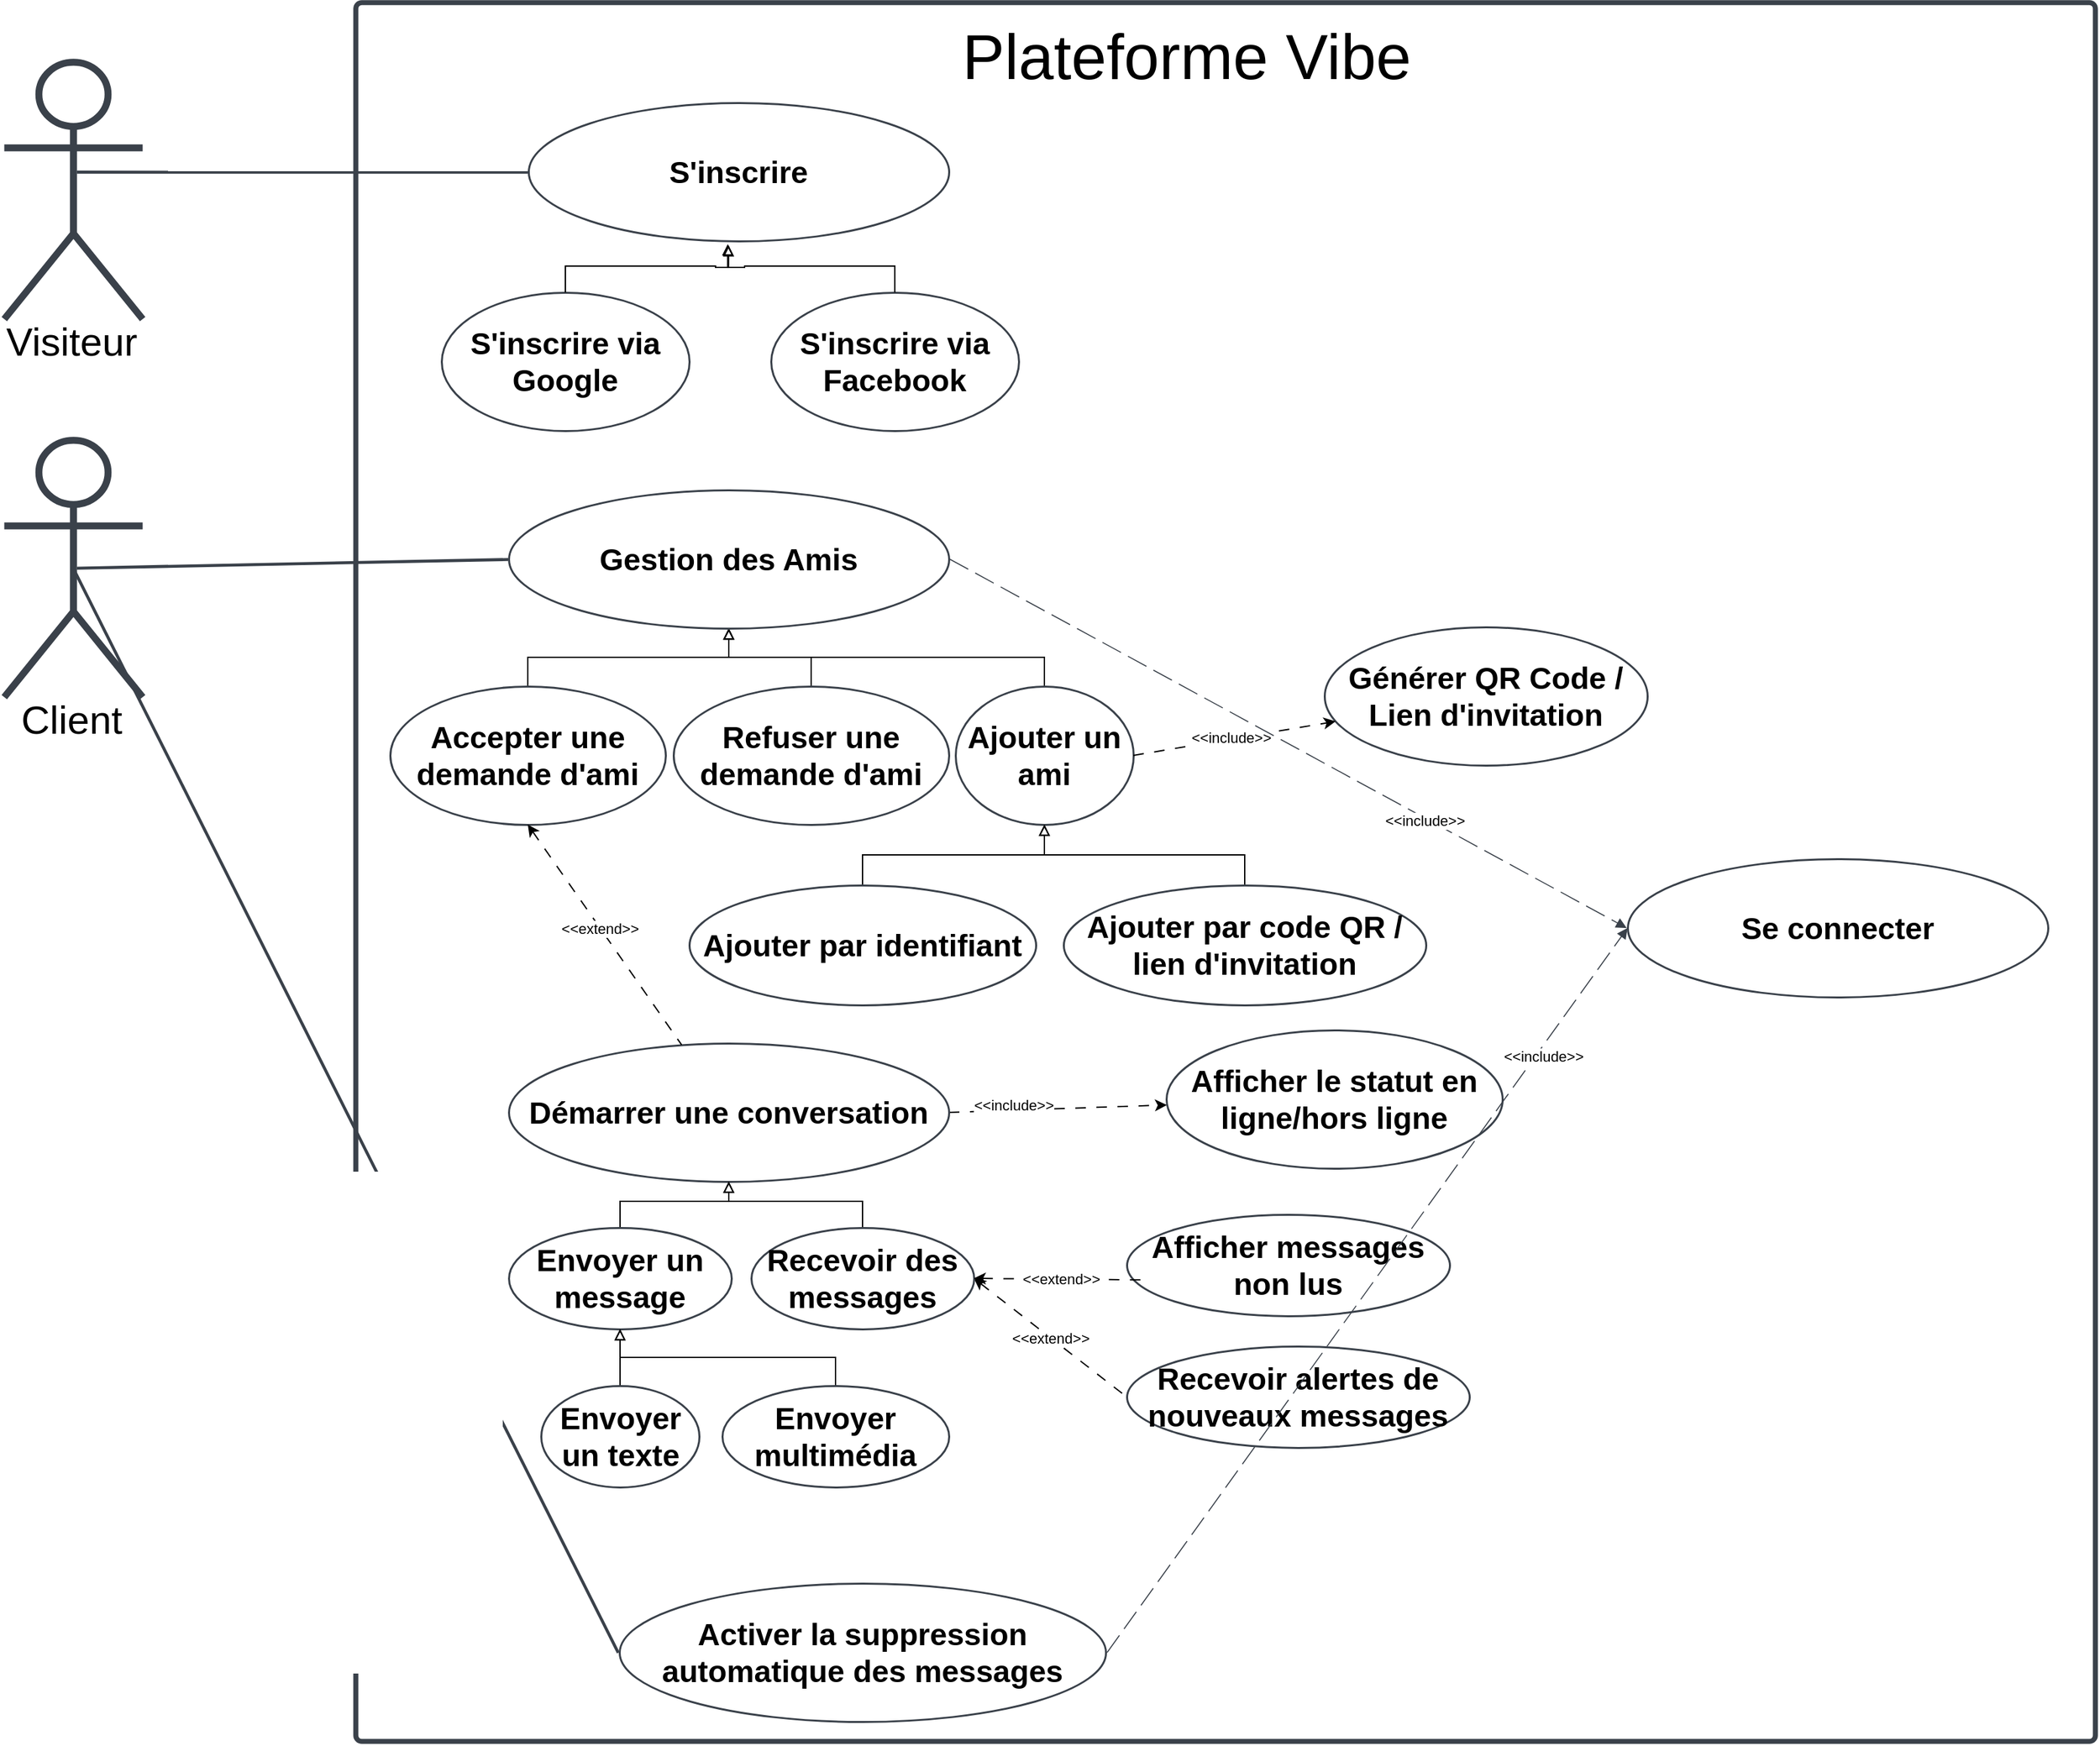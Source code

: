 <mxfile version="26.0.16">
  <diagram name="Page-1" id="78Awk6SsGqFOrTcoLzFU">
    <mxGraphModel dx="2620" dy="2149" grid="1" gridSize="10" guides="1" tooltips="1" connect="1" arrows="1" fold="1" page="1" pageScale="1" pageWidth="827" pageHeight="1169" math="0" shadow="0">
      <root>
        <mxCell id="0" />
        <mxCell id="1" parent="0" />
        <mxCell id="5-b9ar80urW7ufmgR8nd-1" value="" style="html=1;overflow=block;blockSpacing=1;whiteSpace=wrap;container=1;pointerEvents=0;collapsible=0;recursiveResize=0;fontSize=40;spacing=0;verticalAlign=middle;strokeColor=#3a414a;strokeOpacity=100;fillOpacity=0;rounded=1;absoluteArcSize=1;arcSize=9;fillColor=#000000;strokeWidth=3.8;lucidId=~mSAlCwzj~NE;" vertex="1" parent="1">
          <mxGeometry x="135" y="-450" width="1320" height="1320" as="geometry" />
        </mxCell>
        <mxCell id="5-b9ar80urW7ufmgR8nd-42" value="&lt;font style=&quot;font-size: 48px;&quot;&gt;Plateforme Vibe&lt;/font&gt;" style="text;html=1;align=center;verticalAlign=middle;resizable=0;points=[];autosize=1;strokeColor=none;fillColor=none;" vertex="1" parent="5-b9ar80urW7ufmgR8nd-1">
          <mxGeometry x="450" y="6" width="360" height="70" as="geometry" />
        </mxCell>
        <mxCell id="5-b9ar80urW7ufmgR8nd-43" value="S&#39;inscrire via Google" style="html=1;overflow=block;blockSpacing=1;whiteSpace=wrap;ellipse;fontSize=23.3;fontStyle=1;align=center;spacing=3.8;verticalAlign=middle;strokeColor=#3a414a;strokeOpacity=100;fillOpacity=0;rounded=1;absoluteArcSize=1;arcSize=9;fillColor=#000000;strokeWidth=1.5;lucidId=~mSAtD9ScKk.;" vertex="1" parent="5-b9ar80urW7ufmgR8nd-1">
          <mxGeometry x="65" y="220" width="188" height="105" as="geometry" />
        </mxCell>
        <mxCell id="5-b9ar80urW7ufmgR8nd-44" value="S&#39;inscrire via Facebook" style="html=1;overflow=block;blockSpacing=1;whiteSpace=wrap;ellipse;fontSize=23.3;fontStyle=1;align=center;spacing=3.8;verticalAlign=middle;strokeColor=#3a414a;strokeOpacity=100;fillOpacity=0;rounded=1;absoluteArcSize=1;arcSize=9;fillColor=#000000;strokeWidth=1.5;lucidId=~mSAtD9ScKk.;" vertex="1" parent="5-b9ar80urW7ufmgR8nd-1">
          <mxGeometry x="315" y="220" width="188" height="105" as="geometry" />
        </mxCell>
        <mxCell id="5-b9ar80urW7ufmgR8nd-118" style="edgeStyle=orthogonalEdgeStyle;rounded=0;orthogonalLoop=1;jettySize=auto;html=1;exitX=0.5;exitY=0;exitDx=0;exitDy=0;entryX=0.5;entryY=1;entryDx=0;entryDy=0;endArrow=block;endFill=0;" edge="1" parent="5-b9ar80urW7ufmgR8nd-1" source="5-b9ar80urW7ufmgR8nd-46" target="5-b9ar80urW7ufmgR8nd-4">
          <mxGeometry relative="1" as="geometry" />
        </mxCell>
        <mxCell id="5-b9ar80urW7ufmgR8nd-46" value="Accepter une demande d&#39;ami" style="html=1;overflow=block;blockSpacing=1;whiteSpace=wrap;ellipse;fontSize=23.3;fontStyle=1;align=center;spacing=3.8;strokeColor=#3a414a;strokeOpacity=100;fillOpacity=0;rounded=1;absoluteArcSize=1;arcSize=9;fillColor=#000000;strokeWidth=1.5;lucidId=~mSAoy~qvZ23;" vertex="1" parent="5-b9ar80urW7ufmgR8nd-1">
          <mxGeometry x="26" y="519" width="209" height="105" as="geometry" />
        </mxCell>
        <mxCell id="5-b9ar80urW7ufmgR8nd-114" style="rounded=0;orthogonalLoop=1;jettySize=auto;html=1;exitX=1;exitY=0.5;exitDx=0;exitDy=0;dashed=1;dashPattern=8 8;" edge="1" parent="5-b9ar80urW7ufmgR8nd-1" source="5-b9ar80urW7ufmgR8nd-17" target="5-b9ar80urW7ufmgR8nd-21">
          <mxGeometry relative="1" as="geometry" />
        </mxCell>
        <mxCell id="5-b9ar80urW7ufmgR8nd-115" value="&amp;lt;&amp;lt;include&amp;gt;&amp;gt;" style="edgeLabel;html=1;align=center;verticalAlign=middle;resizable=0;points=[];" vertex="1" connectable="0" parent="5-b9ar80urW7ufmgR8nd-114">
          <mxGeometry x="-0.414" y="4" relative="1" as="geometry">
            <mxPoint as="offset" />
          </mxGeometry>
        </mxCell>
        <mxCell id="5-b9ar80urW7ufmgR8nd-17" value="Démarrer une conversation" style="html=1;overflow=block;blockSpacing=1;whiteSpace=wrap;ellipse;fontSize=23.3;fontStyle=1;align=center;spacing=3.8;strokeColor=#3a414a;strokeOpacity=100;fillOpacity=0;rounded=1;absoluteArcSize=1;arcSize=9;fillColor=#000000;strokeWidth=1.5;lucidId=gsSAlLzOPal5;" vertex="1" parent="5-b9ar80urW7ufmgR8nd-1">
          <mxGeometry x="116" y="790" width="334" height="105" as="geometry" />
        </mxCell>
        <mxCell id="5-b9ar80urW7ufmgR8nd-104" style="rounded=0;orthogonalLoop=1;jettySize=auto;html=1;exitX=0.5;exitY=1;exitDx=0;exitDy=0;dashed=1;dashPattern=8 8;startArrow=classic;startFill=1;endArrow=none;" edge="1" parent="5-b9ar80urW7ufmgR8nd-1" source="5-b9ar80urW7ufmgR8nd-46" target="5-b9ar80urW7ufmgR8nd-17">
          <mxGeometry relative="1" as="geometry">
            <mxPoint x="129.5" y="609" as="sourcePoint" />
          </mxGeometry>
        </mxCell>
        <mxCell id="5-b9ar80urW7ufmgR8nd-105" value="&amp;lt;&amp;lt;extend&amp;gt;&amp;gt;" style="edgeLabel;html=1;align=center;verticalAlign=middle;resizable=0;points=[];" vertex="1" connectable="0" parent="5-b9ar80urW7ufmgR8nd-104">
          <mxGeometry x="-0.062" y="-1" relative="1" as="geometry">
            <mxPoint as="offset" />
          </mxGeometry>
        </mxCell>
        <mxCell id="5-b9ar80urW7ufmgR8nd-119" style="edgeStyle=orthogonalEdgeStyle;rounded=0;orthogonalLoop=1;jettySize=auto;html=1;exitX=0.5;exitY=0;exitDx=0;exitDy=0;endArrow=block;endFill=0;" edge="1" parent="5-b9ar80urW7ufmgR8nd-1" source="5-b9ar80urW7ufmgR8nd-56" target="5-b9ar80urW7ufmgR8nd-4">
          <mxGeometry relative="1" as="geometry" />
        </mxCell>
        <mxCell id="5-b9ar80urW7ufmgR8nd-56" value="Refuser une demande d&#39;ami" style="html=1;overflow=block;blockSpacing=1;whiteSpace=wrap;ellipse;fontSize=23.3;fontStyle=1;align=center;spacing=3.8;strokeColor=#3a414a;strokeOpacity=100;fillOpacity=0;rounded=1;absoluteArcSize=1;arcSize=9;fillColor=#000000;strokeWidth=1.5;lucidId=~mSAoy~qvZ23;" vertex="1" parent="5-b9ar80urW7ufmgR8nd-1">
          <mxGeometry x="241" y="519" width="209" height="105" as="geometry" />
        </mxCell>
        <mxCell id="5-b9ar80urW7ufmgR8nd-120" style="edgeStyle=orthogonalEdgeStyle;rounded=0;orthogonalLoop=1;jettySize=auto;html=1;exitX=0.5;exitY=0;exitDx=0;exitDy=0;entryX=0.5;entryY=1;entryDx=0;entryDy=0;endArrow=block;endFill=0;" edge="1" parent="5-b9ar80urW7ufmgR8nd-1" source="5-b9ar80urW7ufmgR8nd-57" target="5-b9ar80urW7ufmgR8nd-4">
          <mxGeometry relative="1" as="geometry">
            <mxPoint x="285" y="470" as="targetPoint" />
          </mxGeometry>
        </mxCell>
        <mxCell id="5-b9ar80urW7ufmgR8nd-57" value="Ajouter un ami" style="html=1;overflow=block;blockSpacing=1;whiteSpace=wrap;ellipse;fontSize=23.3;fontStyle=1;align=center;spacing=3.8;strokeColor=#3a414a;strokeOpacity=100;fillOpacity=0;rounded=1;absoluteArcSize=1;arcSize=9;fillColor=#000000;strokeWidth=1.5;lucidId=~mSAoy~qvZ23;" vertex="1" parent="5-b9ar80urW7ufmgR8nd-1">
          <mxGeometry x="455" y="519" width="135" height="105" as="geometry" />
        </mxCell>
        <mxCell id="5-b9ar80urW7ufmgR8nd-14" value="Activer la suppression automatique des messages" style="html=1;overflow=block;blockSpacing=1;whiteSpace=wrap;ellipse;fontSize=23.3;fontStyle=1;align=center;spacing=3.8;strokeColor=#3a414a;strokeOpacity=100;fillOpacity=0;rounded=1;absoluteArcSize=1;arcSize=9;fillColor=#000000;strokeWidth=1.5;lucidId=~mSAyC2ZrvZS;" vertex="1" parent="5-b9ar80urW7ufmgR8nd-1">
          <mxGeometry x="200" y="1200" width="369" height="105" as="geometry" />
        </mxCell>
        <mxCell id="5-b9ar80urW7ufmgR8nd-21" value="Afficher le statut en ligne/hors ligne" style="html=1;overflow=block;blockSpacing=1;whiteSpace=wrap;ellipse;fontSize=23.3;fontStyle=1;align=center;spacing=3.8;strokeColor=#3a414a;strokeOpacity=100;fillOpacity=0;rounded=1;absoluteArcSize=1;arcSize=9;fillColor=#000000;strokeWidth=1.5;lucidId=pBSA6-z_cCOx;" vertex="1" parent="5-b9ar80urW7ufmgR8nd-1">
          <mxGeometry x="615" y="780" width="255" height="105" as="geometry" />
        </mxCell>
        <mxCell id="5-b9ar80urW7ufmgR8nd-121" style="edgeStyle=orthogonalEdgeStyle;rounded=0;orthogonalLoop=1;jettySize=auto;html=1;exitX=0.5;exitY=0;exitDx=0;exitDy=0;entryX=0.5;entryY=1;entryDx=0;entryDy=0;endArrow=block;endFill=0;" edge="1" parent="5-b9ar80urW7ufmgR8nd-1" source="5-b9ar80urW7ufmgR8nd-58" target="5-b9ar80urW7ufmgR8nd-57">
          <mxGeometry relative="1" as="geometry" />
        </mxCell>
        <mxCell id="5-b9ar80urW7ufmgR8nd-58" value="Ajouter par identifiant" style="html=1;overflow=block;blockSpacing=1;whiteSpace=wrap;ellipse;fontSize=23.3;fontStyle=1;align=center;spacing=3.8;strokeColor=#3a414a;strokeOpacity=100;fillOpacity=0;rounded=1;absoluteArcSize=1;arcSize=9;fillColor=#000000;strokeWidth=1.5;lucidId=~mSAoy~qvZ23;" vertex="1" parent="5-b9ar80urW7ufmgR8nd-1">
          <mxGeometry x="253" y="670" width="263" height="91" as="geometry" />
        </mxCell>
        <mxCell id="5-b9ar80urW7ufmgR8nd-122" style="edgeStyle=orthogonalEdgeStyle;rounded=0;orthogonalLoop=1;jettySize=auto;html=1;exitX=0.5;exitY=0;exitDx=0;exitDy=0;entryX=0.5;entryY=1;entryDx=0;entryDy=0;endArrow=block;endFill=0;" edge="1" parent="5-b9ar80urW7ufmgR8nd-1" source="5-b9ar80urW7ufmgR8nd-59" target="5-b9ar80urW7ufmgR8nd-57">
          <mxGeometry relative="1" as="geometry">
            <mxPoint x="525" y="630" as="targetPoint" />
          </mxGeometry>
        </mxCell>
        <mxCell id="5-b9ar80urW7ufmgR8nd-59" value="Ajouter par code QR / lien d&#39;invitation" style="html=1;overflow=block;blockSpacing=1;whiteSpace=wrap;ellipse;fontSize=23.3;fontStyle=1;align=center;spacing=3.8;strokeColor=#3a414a;strokeOpacity=100;fillOpacity=0;rounded=1;absoluteArcSize=1;arcSize=9;fillColor=#000000;strokeWidth=1.5;lucidId=~mSAoy~qvZ23;" vertex="1" parent="5-b9ar80urW7ufmgR8nd-1">
          <mxGeometry x="537" y="670" width="275" height="91" as="geometry" />
        </mxCell>
        <mxCell id="5-b9ar80urW7ufmgR8nd-79" value="Générer QR Code / Lien d&#39;invitation" style="html=1;overflow=block;blockSpacing=1;whiteSpace=wrap;ellipse;fontSize=23.3;fontStyle=1;align=center;spacing=3.8;strokeColor=#3a414a;strokeOpacity=100;fillOpacity=0;rounded=1;absoluteArcSize=1;arcSize=9;fillColor=#000000;strokeWidth=1.5;lucidId=~mSAoy~qvZ23;" vertex="1" parent="5-b9ar80urW7ufmgR8nd-1">
          <mxGeometry x="735" y="474" width="245" height="105" as="geometry" />
        </mxCell>
        <mxCell id="5-b9ar80urW7ufmgR8nd-80" style="rounded=0;orthogonalLoop=1;jettySize=auto;html=1;exitX=1;exitY=0.5;exitDx=0;exitDy=0;dashed=1;dashPattern=8 8;endArrow=classic;endFill=1;" edge="1" parent="5-b9ar80urW7ufmgR8nd-1" source="5-b9ar80urW7ufmgR8nd-57" target="5-b9ar80urW7ufmgR8nd-79">
          <mxGeometry relative="1" as="geometry" />
        </mxCell>
        <mxCell id="5-b9ar80urW7ufmgR8nd-81" value="&amp;lt;&amp;lt;include&amp;gt;&amp;gt;" style="edgeLabel;html=1;align=center;verticalAlign=middle;resizable=0;points=[];" vertex="1" connectable="0" parent="5-b9ar80urW7ufmgR8nd-80">
          <mxGeometry x="-0.035" y="2" relative="1" as="geometry">
            <mxPoint y="1" as="offset" />
          </mxGeometry>
        </mxCell>
        <mxCell id="5-b9ar80urW7ufmgR8nd-123" style="edgeStyle=orthogonalEdgeStyle;rounded=0;orthogonalLoop=1;jettySize=auto;html=1;exitX=0.5;exitY=0;exitDx=0;exitDy=0;entryX=0.5;entryY=1;entryDx=0;entryDy=0;endArrow=block;endFill=0;" edge="1" parent="5-b9ar80urW7ufmgR8nd-1" source="5-b9ar80urW7ufmgR8nd-102" target="5-b9ar80urW7ufmgR8nd-17">
          <mxGeometry relative="1" as="geometry" />
        </mxCell>
        <mxCell id="5-b9ar80urW7ufmgR8nd-102" value="Envoyer un message" style="html=1;overflow=block;blockSpacing=1;whiteSpace=wrap;ellipse;fontSize=23.3;fontStyle=1;align=center;spacing=3.8;strokeColor=#3a414a;strokeOpacity=100;fillOpacity=0;rounded=1;absoluteArcSize=1;arcSize=9;fillColor=#000000;strokeWidth=1.5;lucidId=~mSA3CYrI3wj;" vertex="1" parent="5-b9ar80urW7ufmgR8nd-1">
          <mxGeometry x="116" y="930" width="169" height="77" as="geometry" />
        </mxCell>
        <mxCell id="5-b9ar80urW7ufmgR8nd-111" style="rounded=0;orthogonalLoop=1;jettySize=auto;html=1;exitX=1;exitY=0.5;exitDx=0;exitDy=0;entryX=0;entryY=0.5;entryDx=0;entryDy=0;endArrow=none;endFill=1;startFill=1;startArrow=classic;dashed=1;dashPattern=8 8;" edge="1" parent="5-b9ar80urW7ufmgR8nd-1" source="5-b9ar80urW7ufmgR8nd-103" target="5-b9ar80urW7ufmgR8nd-108">
          <mxGeometry relative="1" as="geometry" />
        </mxCell>
        <mxCell id="5-b9ar80urW7ufmgR8nd-113" value="&amp;lt;&amp;lt;extend&amp;gt;&amp;gt;" style="edgeLabel;html=1;align=center;verticalAlign=middle;resizable=0;points=[];" vertex="1" connectable="0" parent="5-b9ar80urW7ufmgR8nd-111">
          <mxGeometry x="0.001" relative="1" as="geometry">
            <mxPoint as="offset" />
          </mxGeometry>
        </mxCell>
        <mxCell id="5-b9ar80urW7ufmgR8nd-124" style="edgeStyle=orthogonalEdgeStyle;rounded=0;orthogonalLoop=1;jettySize=auto;html=1;exitX=0.5;exitY=0;exitDx=0;exitDy=0;entryX=0.5;entryY=1;entryDx=0;entryDy=0;endArrow=block;endFill=0;" edge="1" parent="5-b9ar80urW7ufmgR8nd-1" source="5-b9ar80urW7ufmgR8nd-103" target="5-b9ar80urW7ufmgR8nd-17">
          <mxGeometry relative="1" as="geometry">
            <mxPoint x="285" y="890" as="targetPoint" />
          </mxGeometry>
        </mxCell>
        <mxCell id="5-b9ar80urW7ufmgR8nd-103" value="Recevoir des messages" style="html=1;overflow=block;blockSpacing=1;whiteSpace=wrap;ellipse;fontSize=23.3;fontStyle=1;align=center;spacing=3.8;strokeColor=#3a414a;strokeOpacity=100;fillOpacity=0;rounded=1;absoluteArcSize=1;arcSize=9;fillColor=#000000;strokeWidth=1.5;lucidId=~mSA3CYrI3wj;" vertex="1" parent="5-b9ar80urW7ufmgR8nd-1">
          <mxGeometry x="300" y="930" width="169" height="77" as="geometry" />
        </mxCell>
        <mxCell id="5-b9ar80urW7ufmgR8nd-125" style="edgeStyle=orthogonalEdgeStyle;rounded=0;orthogonalLoop=1;jettySize=auto;html=1;exitX=0.5;exitY=0;exitDx=0;exitDy=0;entryX=0.5;entryY=1;entryDx=0;entryDy=0;endArrow=block;endFill=0;" edge="1" parent="5-b9ar80urW7ufmgR8nd-1" source="5-b9ar80urW7ufmgR8nd-106" target="5-b9ar80urW7ufmgR8nd-102">
          <mxGeometry relative="1" as="geometry" />
        </mxCell>
        <mxCell id="5-b9ar80urW7ufmgR8nd-106" value="Envoyer un texte" style="html=1;overflow=block;blockSpacing=1;whiteSpace=wrap;ellipse;fontSize=23.3;fontStyle=1;align=center;spacing=3.8;strokeColor=#3a414a;strokeOpacity=100;fillOpacity=0;rounded=1;absoluteArcSize=1;arcSize=9;fillColor=#000000;strokeWidth=1.5;lucidId=~mSA3CYrI3wj;" vertex="1" parent="5-b9ar80urW7ufmgR8nd-1">
          <mxGeometry x="140.5" y="1050" width="120" height="77" as="geometry" />
        </mxCell>
        <mxCell id="5-b9ar80urW7ufmgR8nd-126" style="edgeStyle=orthogonalEdgeStyle;rounded=0;orthogonalLoop=1;jettySize=auto;html=1;exitX=0.5;exitY=0;exitDx=0;exitDy=0;entryX=0.5;entryY=1;entryDx=0;entryDy=0;endArrow=block;endFill=0;" edge="1" parent="5-b9ar80urW7ufmgR8nd-1" source="5-b9ar80urW7ufmgR8nd-107" target="5-b9ar80urW7ufmgR8nd-102">
          <mxGeometry relative="1" as="geometry">
            <mxPoint x="205" y="1000" as="targetPoint" />
          </mxGeometry>
        </mxCell>
        <mxCell id="5-b9ar80urW7ufmgR8nd-107" value="Envoyer multimédia" style="html=1;overflow=block;blockSpacing=1;whiteSpace=wrap;ellipse;fontSize=23.3;fontStyle=1;align=center;spacing=3.8;strokeColor=#3a414a;strokeOpacity=100;fillOpacity=0;rounded=1;absoluteArcSize=1;arcSize=9;fillColor=#000000;strokeWidth=1.5;lucidId=~mSA3CYrI3wj;" vertex="1" parent="5-b9ar80urW7ufmgR8nd-1">
          <mxGeometry x="278" y="1050" width="172" height="77" as="geometry" />
        </mxCell>
        <mxCell id="5-b9ar80urW7ufmgR8nd-109" value="Afficher messages non lus" style="html=1;overflow=block;blockSpacing=1;whiteSpace=wrap;ellipse;fontSize=23.3;fontStyle=1;align=center;spacing=3.8;strokeColor=#3a414a;strokeOpacity=100;fillOpacity=0;rounded=1;absoluteArcSize=1;arcSize=9;fillColor=#000000;strokeWidth=1.5;lucidId=~mSA3CYrI3wj;" vertex="1" parent="5-b9ar80urW7ufmgR8nd-1">
          <mxGeometry x="585" y="920" width="245" height="77" as="geometry" />
        </mxCell>
        <mxCell id="5-b9ar80urW7ufmgR8nd-108" value="Recevoir alertes de nouveaux messages" style="html=1;overflow=block;blockSpacing=1;whiteSpace=wrap;ellipse;fontSize=23.3;fontStyle=1;align=center;spacing=3.8;strokeColor=#3a414a;strokeOpacity=100;fillOpacity=0;rounded=1;absoluteArcSize=1;arcSize=9;fillColor=#000000;strokeWidth=1.5;lucidId=~mSA3CYrI3wj;" vertex="1" parent="5-b9ar80urW7ufmgR8nd-1">
          <mxGeometry x="585" y="1020" width="260" height="77" as="geometry" />
        </mxCell>
        <mxCell id="5-b9ar80urW7ufmgR8nd-110" style="rounded=0;orthogonalLoop=1;jettySize=auto;html=1;exitX=1;exitY=0.5;exitDx=0;exitDy=0;entryX=0.05;entryY=0.645;entryDx=0;entryDy=0;entryPerimeter=0;endArrow=none;startFill=1;dashed=1;dashPattern=8 8;startArrow=classic;" edge="1" parent="5-b9ar80urW7ufmgR8nd-1" source="5-b9ar80urW7ufmgR8nd-103" target="5-b9ar80urW7ufmgR8nd-109">
          <mxGeometry relative="1" as="geometry" />
        </mxCell>
        <mxCell id="5-b9ar80urW7ufmgR8nd-112" value="&amp;lt;&amp;lt;extend&amp;gt;&amp;gt;" style="edgeLabel;html=1;align=center;verticalAlign=middle;resizable=0;points=[];" vertex="1" connectable="0" parent="5-b9ar80urW7ufmgR8nd-110">
          <mxGeometry x="0.029" relative="1" as="geometry">
            <mxPoint as="offset" />
          </mxGeometry>
        </mxCell>
        <mxCell id="5-b9ar80urW7ufmgR8nd-4" value="Gestion des Amis" style="html=1;overflow=block;blockSpacing=1;whiteSpace=wrap;ellipse;fontSize=23.3;fontStyle=1;align=center;spacing=3.8;strokeColor=#3a414a;strokeOpacity=100;fillOpacity=0;rounded=1;absoluteArcSize=1;arcSize=9;fillColor=#000000;strokeWidth=1.5;lucidId=~mSAoy~qvZ23;" vertex="1" parent="5-b9ar80urW7ufmgR8nd-1">
          <mxGeometry x="116" y="370" width="334" height="105" as="geometry" />
        </mxCell>
        <mxCell id="5-b9ar80urW7ufmgR8nd-5" value="Se connecter" style="html=1;overflow=block;blockSpacing=1;whiteSpace=wrap;ellipse;fontSize=23.3;fontStyle=1;align=center;spacing=3.8;strokeColor=#3a414a;strokeOpacity=100;fillOpacity=0;rounded=1;absoluteArcSize=1;arcSize=9;fillColor=#000000;strokeWidth=1.5;lucidId=~mSARLXHdl3R;" vertex="1" parent="5-b9ar80urW7ufmgR8nd-1">
          <mxGeometry x="965" y="650" width="319" height="105" as="geometry" />
        </mxCell>
        <mxCell id="5-b9ar80urW7ufmgR8nd-26" value="" style="html=1;jettySize=18;whiteSpace=wrap;fontSize=13;strokeColor=#3a414a;strokeOpacity=100;dashed=1;fixDash=1;dashPattern=16 6;strokeWidth=0.8;rounded=0;startArrow=none;endArrow=block;endFill=1;exitX=1.002;exitY=0.5;exitPerimeter=0;entryX=-0.002;entryY=0.5;entryPerimeter=0;lucidId=F91GQZwb2LO2;" edge="1" parent="5-b9ar80urW7ufmgR8nd-1" source="5-b9ar80urW7ufmgR8nd-4" target="5-b9ar80urW7ufmgR8nd-5">
          <mxGeometry width="100" height="100" relative="1" as="geometry">
            <Array as="points" />
          </mxGeometry>
        </mxCell>
        <mxCell id="5-b9ar80urW7ufmgR8nd-127" value="&amp;lt;&amp;lt;include&amp;gt;&amp;gt;" style="edgeLabel;html=1;align=center;verticalAlign=middle;resizable=0;points=[];" vertex="1" connectable="0" parent="5-b9ar80urW7ufmgR8nd-26">
          <mxGeometry x="0.407" y="-2" relative="1" as="geometry">
            <mxPoint as="offset" />
          </mxGeometry>
        </mxCell>
        <mxCell id="5-b9ar80urW7ufmgR8nd-32" value="" style="html=1;jettySize=18;whiteSpace=wrap;fontSize=13;strokeColor=#3a414a;strokeOpacity=100;dashed=1;fixDash=1;dashPattern=16 6;strokeWidth=0.8;rounded=0;startArrow=none;endArrow=block;endFill=1;exitX=1.003;exitY=0.5;exitPerimeter=0;lucidId=o-1Gq~654F_8;entryX=0;entryY=0.5;entryDx=0;entryDy=0;" edge="1" parent="5-b9ar80urW7ufmgR8nd-1" source="5-b9ar80urW7ufmgR8nd-14" target="5-b9ar80urW7ufmgR8nd-5">
          <mxGeometry width="100" height="100" relative="1" as="geometry">
            <Array as="points" />
            <mxPoint x="932" y="676" as="targetPoint" />
          </mxGeometry>
        </mxCell>
        <mxCell id="5-b9ar80urW7ufmgR8nd-128" value="&amp;lt;&amp;lt;include&amp;gt;&amp;gt;" style="edgeLabel;html=1;align=center;verticalAlign=middle;resizable=0;points=[];" vertex="1" connectable="0" parent="5-b9ar80urW7ufmgR8nd-32">
          <mxGeometry x="0.66" y="-4" relative="1" as="geometry">
            <mxPoint y="1" as="offset" />
          </mxGeometry>
        </mxCell>
        <mxCell id="5-b9ar80urW7ufmgR8nd-2" value="Client" style="html=1;overflow=block;blockSpacing=1;shape=umlActor;labelPosition=center;verticalLabelPosition=bottom;verticalAlign=top;whiteSpace=nowrap;fontSize=30;spacing=0;strokeColor=#3a414a;strokeOpacity=100;fillOpacity=100;rounded=1;absoluteArcSize=1;arcSize=9;fillColor=#ffffff;strokeWidth=5.3;lucidId=~mSALE40JAP5;" vertex="1" parent="1">
          <mxGeometry x="-132" y="-118" width="105" height="195" as="geometry" />
        </mxCell>
        <mxCell id="5-b9ar80urW7ufmgR8nd-7" value="" style="html=1;jettySize=18;whiteSpace=wrap;fontSize=13;strokeColor=#3a414a;strokeOpacity=100;strokeWidth=2.3;rounded=0;startArrow=none;endArrow=none;exitX=0.525;exitY=0.498;exitPerimeter=0;entryX=-0.002;entryY=0.5;entryPerimeter=0;lucidId=~mSAIsDjWqgs;" edge="1" parent="1" source="5-b9ar80urW7ufmgR8nd-2" target="5-b9ar80urW7ufmgR8nd-4">
          <mxGeometry width="100" height="100" relative="1" as="geometry">
            <Array as="points" />
          </mxGeometry>
        </mxCell>
        <mxCell id="5-b9ar80urW7ufmgR8nd-8" value="S&#39;inscrire" style="html=1;overflow=block;blockSpacing=1;whiteSpace=wrap;ellipse;fontSize=23.3;fontStyle=1;align=center;spacing=3.8;verticalAlign=middle;strokeColor=#3a414a;strokeOpacity=100;fillOpacity=0;rounded=1;absoluteArcSize=1;arcSize=9;fillColor=#000000;strokeWidth=1.5;lucidId=~mSAtD9ScKk.;" vertex="1" parent="1">
          <mxGeometry x="266" y="-374" width="319" height="105" as="geometry" />
        </mxCell>
        <mxCell id="5-b9ar80urW7ufmgR8nd-9" value="" style="html=1;jettySize=18;whiteSpace=wrap;fontSize=13;strokeColor=#3a414a;strokeOpacity=100;strokeWidth=2.3;rounded=0;startArrow=none;endArrow=none;exitX=0.525;exitY=0.428;exitPerimeter=0;entryX=-0.002;entryY=0.5;entryPerimeter=0;lucidId=~mSAEQS_zCVy;" edge="1" parent="1" source="5-b9ar80urW7ufmgR8nd-24" target="5-b9ar80urW7ufmgR8nd-8">
          <mxGeometry width="100" height="100" relative="1" as="geometry">
            <Array as="points" />
          </mxGeometry>
        </mxCell>
        <mxCell id="5-b9ar80urW7ufmgR8nd-20" value="" style="html=1;jettySize=18;whiteSpace=wrap;fontSize=13;strokeColor=#3a414a;strokeOpacity=100;strokeWidth=2.3;rounded=0;startArrow=none;endArrow=none;exitX=0.5;exitY=0.5;exitPerimeter=0;entryX=-0.003;entryY=0.5;entryPerimeter=0;lucidId=mxSA1QSZ7WK5;exitDx=0;exitDy=0;" edge="1" parent="1" source="5-b9ar80urW7ufmgR8nd-2" target="5-b9ar80urW7ufmgR8nd-14">
          <mxGeometry width="100" height="100" relative="1" as="geometry">
            <Array as="points" />
          </mxGeometry>
        </mxCell>
        <mxCell id="5-b9ar80urW7ufmgR8nd-24" value="Visiteur" style="html=1;overflow=block;blockSpacing=1;shape=umlActor;labelPosition=center;verticalLabelPosition=bottom;verticalAlign=top;whiteSpace=nowrap;fontSize=30;spacing=0;strokeColor=#3a414a;strokeOpacity=100;fillOpacity=100;rounded=1;absoluteArcSize=1;arcSize=9;fillColor=#ffffff;strokeWidth=5.3;lucidId=b61GEoWztcs7;" vertex="1" parent="1">
          <mxGeometry x="-132" y="-405" width="105" height="195" as="geometry" />
        </mxCell>
        <mxCell id="5-b9ar80urW7ufmgR8nd-116" style="edgeStyle=orthogonalEdgeStyle;rounded=0;orthogonalLoop=1;jettySize=auto;html=1;exitX=0.5;exitY=0;exitDx=0;exitDy=0;entryX=0.474;entryY=1.023;entryDx=0;entryDy=0;entryPerimeter=0;endArrow=block;endFill=0;" edge="1" parent="1" source="5-b9ar80urW7ufmgR8nd-43" target="5-b9ar80urW7ufmgR8nd-8">
          <mxGeometry relative="1" as="geometry" />
        </mxCell>
        <mxCell id="5-b9ar80urW7ufmgR8nd-117" style="edgeStyle=orthogonalEdgeStyle;rounded=0;orthogonalLoop=1;jettySize=auto;html=1;exitX=0.5;exitY=0;exitDx=0;exitDy=0;entryX=0.476;entryY=1.03;entryDx=0;entryDy=0;entryPerimeter=0;endArrow=block;endFill=0;" edge="1" parent="1" source="5-b9ar80urW7ufmgR8nd-44" target="5-b9ar80urW7ufmgR8nd-8">
          <mxGeometry relative="1" as="geometry" />
        </mxCell>
      </root>
    </mxGraphModel>
  </diagram>
</mxfile>
